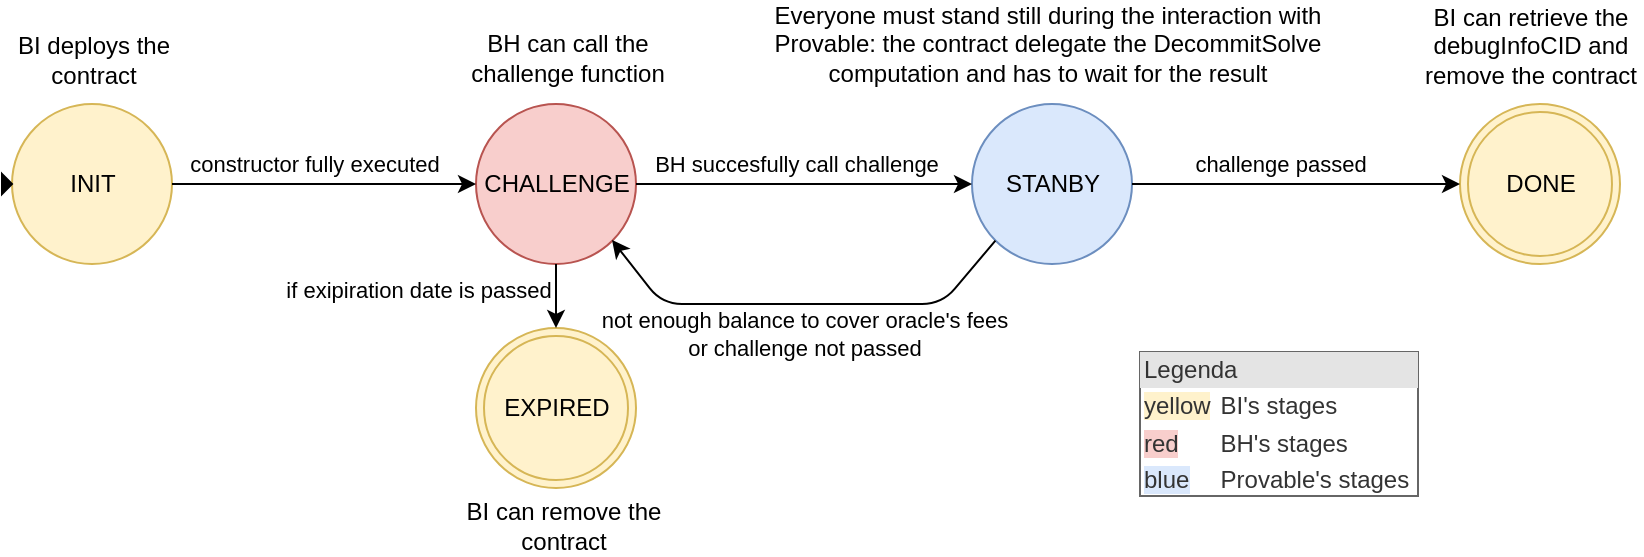 <mxfile version="12.9.9" type="device"><diagram id="Zg9ZaViDISOJvVEV3d-t" name="Page-1"><mxGraphModel dx="1002" dy="581" grid="1" gridSize="10" guides="0" tooltips="1" connect="1" arrows="1" fold="1" page="1" pageScale="1" pageWidth="827" pageHeight="285" background="none" math="0" shadow="0"><root><mxCell id="0"/><mxCell id="1" parent="0"/><mxCell id="AMWW4zZftIyawV7-e3zv-1" value="INIT" style="shape=ellipse;html=1;dashed=0;whitespace=wrap;aspect=fixed;perimeter=ellipsePerimeter;fillColor=#fff2cc;strokeColor=#d6b656;" parent="1" vertex="1"><mxGeometry x="6" y="56" width="80" height="80" as="geometry"/></mxCell><mxCell id="AMWW4zZftIyawV7-e3zv-2" value="CHALLENGE" style="shape=ellipse;html=1;dashed=0;whitespace=wrap;aspect=fixed;perimeter=ellipsePerimeter;fillColor=#f8cecc;strokeColor=#b85450;" parent="1" vertex="1"><mxGeometry x="238" y="56" width="80" height="80" as="geometry"/></mxCell><mxCell id="YkFpEG9TVCKKCZMhMftL-3" style="edgeStyle=orthogonalEdgeStyle;rounded=1;orthogonalLoop=1;jettySize=auto;html=1;exitX=0.5;exitY=1;exitDx=0;exitDy=0;" edge="1" parent="1" source="AMWW4zZftIyawV7-e3zv-3"><mxGeometry relative="1" as="geometry"><mxPoint x="526.103" y="136.034" as="targetPoint"/></mxGeometry></mxCell><mxCell id="AMWW4zZftIyawV7-e3zv-3" value="STANBY" style="shape=ellipse;html=1;dashed=0;whitespace=wrap;aspect=fixed;perimeter=ellipsePerimeter;fillColor=#dae8fc;strokeColor=#6c8ebf;" parent="1" vertex="1"><mxGeometry x="486" y="56" width="80" height="80" as="geometry"/></mxCell><mxCell id="AMWW4zZftIyawV7-e3zv-4" value="DONE" style="ellipse;shape=doubleEllipse;html=1;dashed=0;whitespace=wrap;aspect=fixed;fillColor=#fff2cc;strokeColor=#d6b656;" parent="1" vertex="1"><mxGeometry x="730" y="56" width="80" height="80" as="geometry"/></mxCell><mxCell id="AMWW4zZftIyawV7-e3zv-5" value="constructor fully executed" style="endArrow=classic;html=1;exitX=1;exitY=0.5;exitDx=0;exitDy=0;entryX=0;entryY=0.5;entryDx=0;entryDy=0;" parent="1" source="AMWW4zZftIyawV7-e3zv-1" target="AMWW4zZftIyawV7-e3zv-2" edge="1"><mxGeometry x="-0.067" y="10" width="50" height="50" relative="1" as="geometry"><mxPoint x="46" y="206" as="sourcePoint"/><mxPoint x="96" y="156" as="targetPoint"/><mxPoint as="offset"/></mxGeometry></mxCell><mxCell id="AMWW4zZftIyawV7-e3zv-6" value="BH succesfully call challenge" style="endArrow=classic;html=1;exitX=1;exitY=0.5;exitDx=0;exitDy=0;entryX=0;entryY=0.5;entryDx=0;entryDy=0;" parent="1" source="AMWW4zZftIyawV7-e3zv-2" target="AMWW4zZftIyawV7-e3zv-3" edge="1"><mxGeometry x="-0.048" y="10" width="50" height="50" relative="1" as="geometry"><mxPoint x="46" y="206" as="sourcePoint"/><mxPoint x="96" y="156" as="targetPoint"/><Array as="points"/><mxPoint as="offset"/></mxGeometry></mxCell><mxCell id="AMWW4zZftIyawV7-e3zv-7" value="challenge passed" style="endArrow=classic;html=1;exitX=1;exitY=0.5;exitDx=0;exitDy=0;entryX=0;entryY=0.5;entryDx=0;entryDy=0;" parent="1" source="AMWW4zZftIyawV7-e3zv-3" target="AMWW4zZftIyawV7-e3zv-4" edge="1"><mxGeometry x="-0.1" y="10" width="50" height="50" relative="1" as="geometry"><mxPoint x="56" y="216" as="sourcePoint"/><mxPoint x="106" y="166" as="targetPoint"/><mxPoint as="offset"/></mxGeometry></mxCell><mxCell id="AMWW4zZftIyawV7-e3zv-8" value="" style="triangle;html=1;labelBackgroundColor=#000000;labelBorderColor=#000000;whiteSpace=wrap;fillColor=#000000;" parent="1" vertex="1"><mxGeometry x="1" y="91" width="5" height="10" as="geometry"/></mxCell><mxCell id="AMWW4zZftIyawV7-e3zv-9" value="BI deploys the contract" style="text;html=1;strokeColor=none;fillColor=none;align=center;verticalAlign=middle;whiteSpace=wrap;rounded=0;labelBackgroundColor=#FFFFFF;" parent="1" vertex="1"><mxGeometry x="7" y="24" width="80" height="20" as="geometry"/></mxCell><mxCell id="AMWW4zZftIyawV7-e3zv-10" value="BH can call the challenge function" style="text;html=1;strokeColor=none;fillColor=none;align=center;verticalAlign=middle;whiteSpace=wrap;rounded=0;labelBackgroundColor=#FFFFFF;" parent="1" vertex="1"><mxGeometry x="234" y="23" width="100" height="20" as="geometry"/></mxCell><mxCell id="AMWW4zZftIyawV7-e3zv-11" value="Everyone must stand still during the interaction with Provable: the contract delegate the DecommitSolve computation and has to wait for the result" style="text;html=1;strokeColor=none;fillColor=none;align=center;verticalAlign=middle;whiteSpace=wrap;rounded=0;labelBackgroundColor=#FFFFFF;" parent="1" vertex="1"><mxGeometry x="384" y="16" width="280" height="20" as="geometry"/></mxCell><mxCell id="AMWW4zZftIyawV7-e3zv-12" value="not enough balance to cover oracle's fees &lt;br&gt;or challenge not passed" style="endArrow=classic;html=1;exitX=0;exitY=1;exitDx=0;exitDy=0;rounded=1;" parent="1" source="AMWW4zZftIyawV7-e3zv-3" edge="1"><mxGeometry x="-0.005" y="15" width="50" height="50" relative="1" as="geometry"><mxPoint x="479" y="131" as="sourcePoint"/><mxPoint x="306" y="124" as="targetPoint"/><Array as="points"><mxPoint x="471" y="156"/><mxPoint x="331" y="156"/></Array><mxPoint as="offset"/></mxGeometry></mxCell><mxCell id="AMWW4zZftIyawV7-e3zv-14" value="&lt;span style=&quot;color: rgba(0 , 0 , 0 , 0) ; font-family: monospace ; font-size: 0px&quot;&gt;%3CmxGraphModel%3E%3Croot%3E%3CmxCell%20id%3D%220%22%2F%3E%3CmxCell%20id%3D%221%22%20parent%3D%220%22%2F%3E%3CmxCell%20id%3D%222%22%20value%3D%22BI%20deploys%20the%20contract%22%20style%3D%22text%3Bhtml%3D1%3BstrokeColor%3Dnone%3BfillColor%3Dnone%3Balign%3Dcenter%3BverticalAlign%3Dmiddle%3BwhiteSpace%3Dwrap%3Brounded%3D0%3BlabelBackgroundColor%3D%23FFFFFF%3B%22%20vertex%3D%221%22%20parent%3D%221%22%3E%3CmxGeometry%20x%3D%2240%22%20y%3D%22180%22%20width%3D%2280%22%20height%3D%2220%22%20as%3D%22geometry%22%2F%3E%3C%2FmxCell%3E%3C%2Froot%3E%3C%2FmxGraphModel%3E&lt;/span&gt;" style="text;html=1;align=center;verticalAlign=middle;resizable=0;points=[];autosize=1;" parent="1" vertex="1"><mxGeometry x="141" y="233" width="20" height="20" as="geometry"/></mxCell><mxCell id="i4Od8wQgSU723C9VfFTh-1" style="edgeStyle=orthogonalEdgeStyle;rounded=0;orthogonalLoop=1;jettySize=auto;html=1;exitX=0.5;exitY=1;exitDx=0;exitDy=0;" parent="1" source="AMWW4zZftIyawV7-e3zv-9" target="AMWW4zZftIyawV7-e3zv-9" edge="1"><mxGeometry relative="1" as="geometry"/></mxCell><mxCell id="i4Od8wQgSU723C9VfFTh-2" value="EXPIRED" style="ellipse;shape=doubleEllipse;html=1;dashed=0;whitespace=wrap;aspect=fixed;fillColor=#fff2cc;strokeColor=#d6b656;" parent="1" vertex="1"><mxGeometry x="238" y="168" width="80" height="80" as="geometry"/></mxCell><mxCell id="i4Od8wQgSU723C9VfFTh-4" value="if exipiration date is passed" style="endArrow=classic;html=1;entryX=0.5;entryY=0;entryDx=0;entryDy=0;exitX=0.5;exitY=1;exitDx=0;exitDy=0;" parent="1" source="AMWW4zZftIyawV7-e3zv-2" target="i4Od8wQgSU723C9VfFTh-2" edge="1"><mxGeometry x="-0.188" y="-69" width="50" height="50" relative="1" as="geometry"><mxPoint x="296" y="146" as="sourcePoint"/><mxPoint x="286" y="166" as="targetPoint"/><Array as="points"/><mxPoint as="offset"/></mxGeometry></mxCell><mxCell id="i4Od8wQgSU723C9VfFTh-9" value="BI can remove the contract" style="text;html=1;strokeColor=none;fillColor=none;align=center;verticalAlign=middle;whiteSpace=wrap;rounded=0;labelBackgroundColor=#FFFFFF;" parent="1" vertex="1"><mxGeometry x="227" y="257" width="110" height="20" as="geometry"/></mxCell><mxCell id="i4Od8wQgSU723C9VfFTh-10" value="BI can retrieve the debugInfoCID and remove the contract" style="text;html=1;align=center;verticalAlign=middle;whiteSpace=wrap;rounded=0;labelBackgroundColor=#FFFFFF;fillColor=none;" parent="1" vertex="1"><mxGeometry x="710" y="22" width="111" height="9" as="geometry"/></mxCell><mxCell id="uWZeDj6oB0aE8c9p_K6q-1" value="&lt;div style=&quot;box-sizing: border-box ; width: 100% ; background: #e4e4e4 ; padding: 2px&quot;&gt;Legenda&lt;/div&gt;&lt;table style=&quot;width: 100% ; font-size: 1em&quot; cellpadding=&quot;2&quot; cellspacing=&quot;0&quot;&gt;&lt;tbody&gt;&lt;tr&gt;&lt;td&gt;&lt;span style=&quot;background-color: rgb(255 , 242 , 204)&quot;&gt;yellow&lt;/span&gt;&lt;/td&gt;&lt;td&gt;BI's stages&lt;/td&gt;&lt;/tr&gt;&lt;tr&gt;&lt;td&gt;&lt;span style=&quot;background-color: rgb(248 , 206 , 204)&quot;&gt;red&lt;/span&gt;&lt;/td&gt;&lt;td&gt;BH's stages&lt;/td&gt;&lt;/tr&gt;&lt;tr&gt;&lt;td&gt;&lt;span style=&quot;background-color: rgb(218 , 232 , 252)&quot;&gt;blue&lt;/span&gt;&lt;/td&gt;&lt;td&gt;Provable's stages&lt;/td&gt;&lt;/tr&gt;&lt;/tbody&gt;&lt;/table&gt;" style="verticalAlign=top;align=left;overflow=fill;html=1;fillColor=#FFFFFF;strokeColor=#666666;fontColor=#333333;" parent="1" vertex="1"><mxGeometry x="570" y="180" width="139" height="72" as="geometry"/></mxCell><mxCell id="YkFpEG9TVCKKCZMhMftL-4" style="edgeStyle=orthogonalEdgeStyle;rounded=1;orthogonalLoop=1;jettySize=auto;html=1;exitX=0.5;exitY=1;exitDx=0;exitDy=0;" edge="1" parent="1" source="i4Od8wQgSU723C9VfFTh-10" target="i4Od8wQgSU723C9VfFTh-10"><mxGeometry relative="1" as="geometry"/></mxCell></root></mxGraphModel></diagram></mxfile>
